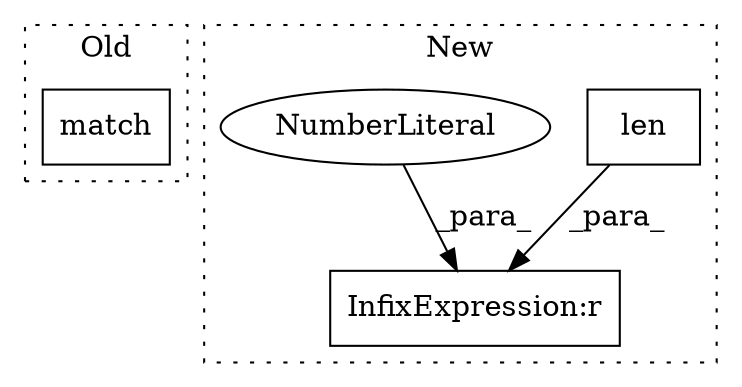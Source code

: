 digraph G {
subgraph cluster0 {
1 [label="match" a="32" s="3828,3846" l="6,1" shape="box"];
label = "Old";
style="dotted";
}
subgraph cluster1 {
2 [label="len" a="32" s="3732,3739" l="4,1" shape="box"];
3 [label="InfixExpression:r" a="27" s="3740" l="3" shape="box"];
4 [label="NumberLiteral" a="34" s="3743" l="1" shape="ellipse"];
label = "New";
style="dotted";
}
2 -> 3 [label="_para_"];
4 -> 3 [label="_para_"];
}